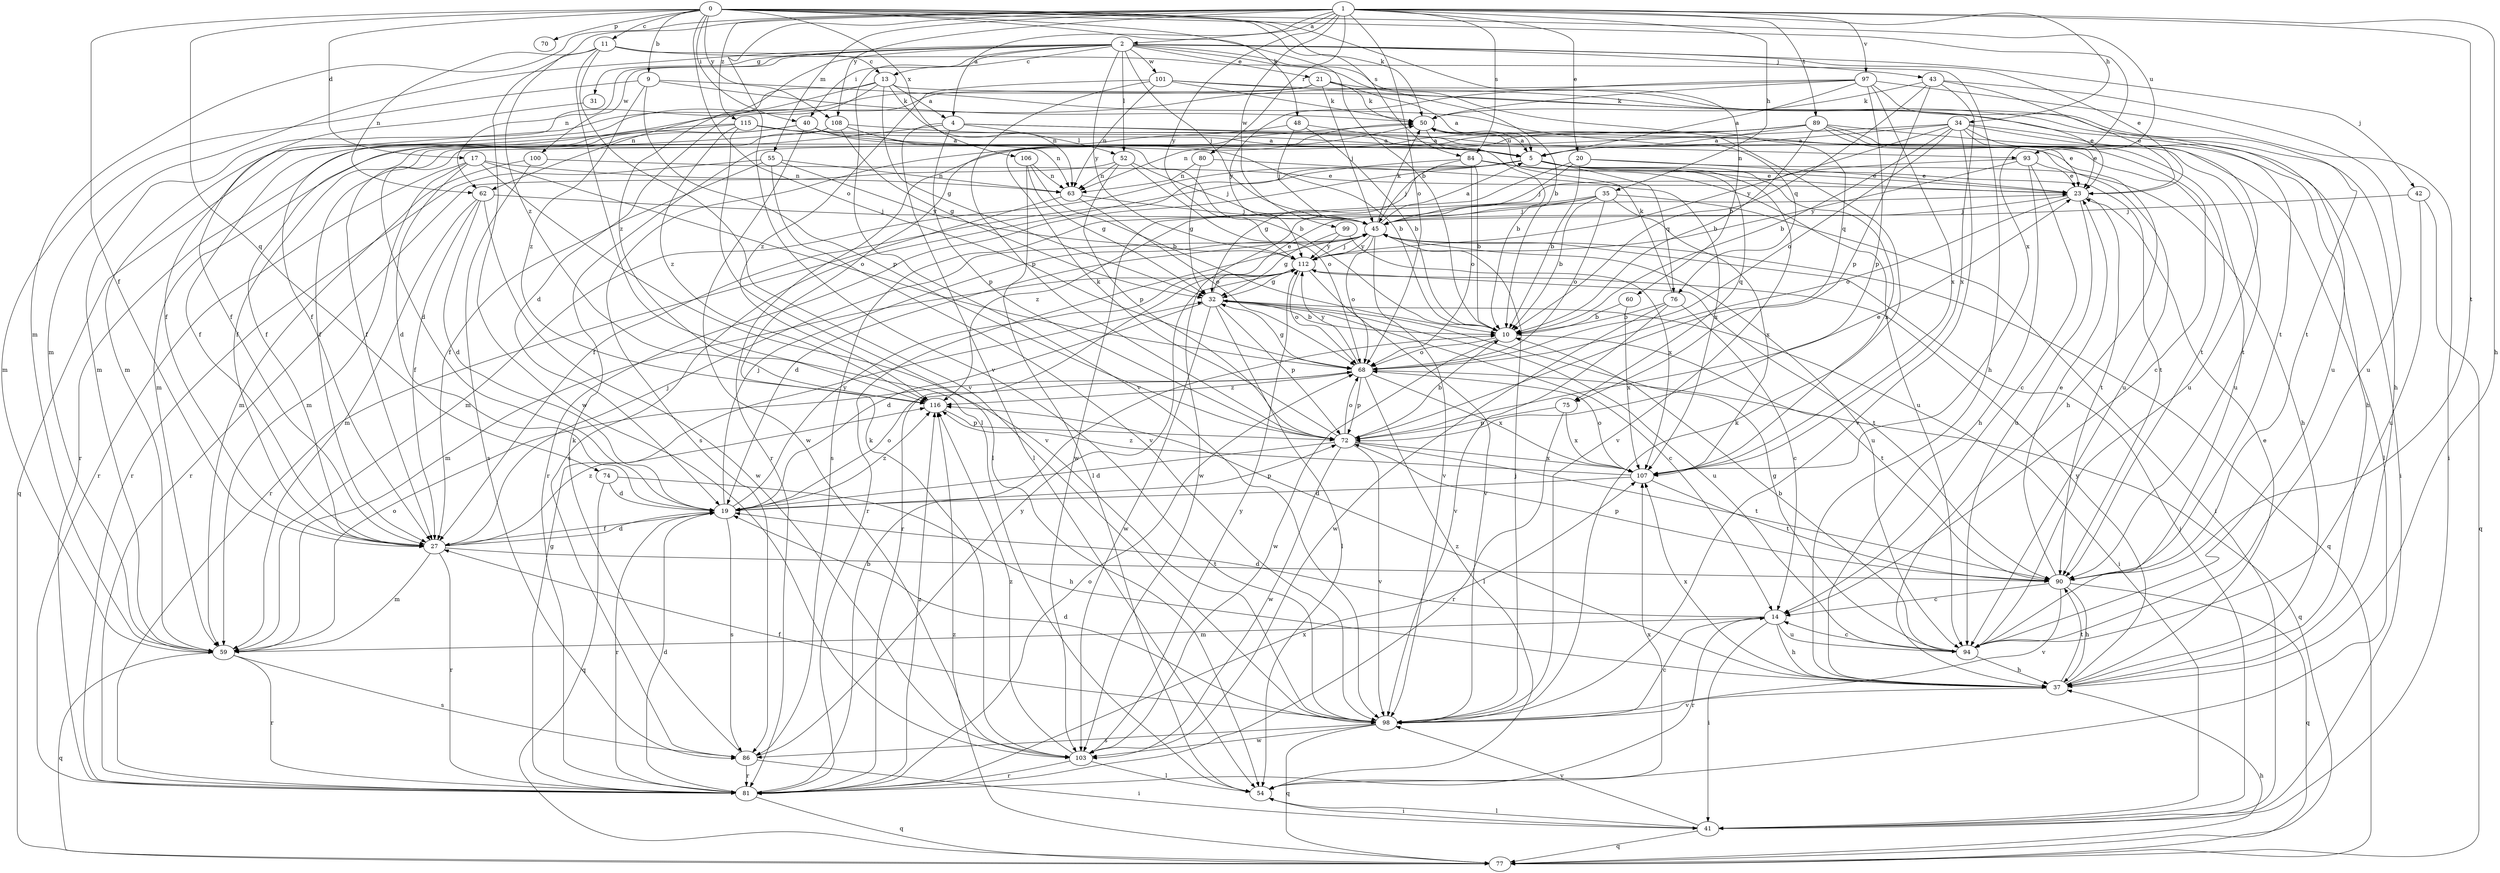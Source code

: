 strict digraph  {
0;
1;
2;
4;
5;
9;
10;
11;
13;
14;
17;
19;
20;
21;
23;
27;
31;
32;
34;
35;
37;
40;
41;
42;
43;
45;
48;
50;
52;
54;
55;
59;
60;
62;
63;
68;
70;
72;
74;
75;
76;
77;
80;
81;
84;
86;
89;
90;
93;
94;
97;
98;
99;
100;
101;
103;
106;
107;
108;
112;
115;
116;
0 -> 9  [label=b];
0 -> 10  [label=b];
0 -> 11  [label=c];
0 -> 17  [label=d];
0 -> 27  [label=f];
0 -> 40  [label=i];
0 -> 48  [label=k];
0 -> 50  [label=k];
0 -> 60  [label=n];
0 -> 68  [label=o];
0 -> 70  [label=p];
0 -> 74  [label=q];
0 -> 84  [label=s];
0 -> 93  [label=u];
0 -> 106  [label=x];
0 -> 107  [label=x];
0 -> 108  [label=y];
1 -> 2  [label=a];
1 -> 4  [label=a];
1 -> 20  [label=e];
1 -> 34  [label=h];
1 -> 35  [label=h];
1 -> 37  [label=h];
1 -> 55  [label=m];
1 -> 59  [label=m];
1 -> 68  [label=o];
1 -> 80  [label=r];
1 -> 84  [label=s];
1 -> 89  [label=t];
1 -> 90  [label=t];
1 -> 97  [label=v];
1 -> 98  [label=v];
1 -> 99  [label=w];
1 -> 108  [label=y];
1 -> 112  [label=y];
1 -> 115  [label=z];
1 -> 116  [label=z];
2 -> 10  [label=b];
2 -> 13  [label=c];
2 -> 21  [label=e];
2 -> 23  [label=e];
2 -> 31  [label=g];
2 -> 40  [label=i];
2 -> 42  [label=j];
2 -> 43  [label=j];
2 -> 45  [label=j];
2 -> 52  [label=l];
2 -> 59  [label=m];
2 -> 62  [label=n];
2 -> 75  [label=q];
2 -> 98  [label=v];
2 -> 100  [label=w];
2 -> 101  [label=w];
2 -> 112  [label=y];
2 -> 116  [label=z];
4 -> 27  [label=f];
4 -> 37  [label=h];
4 -> 52  [label=l];
4 -> 54  [label=l];
4 -> 72  [label=p];
4 -> 93  [label=u];
5 -> 23  [label=e];
5 -> 27  [label=f];
5 -> 32  [label=g];
5 -> 59  [label=m];
5 -> 75  [label=q];
5 -> 76  [label=q];
5 -> 81  [label=r];
5 -> 90  [label=t];
5 -> 98  [label=v];
5 -> 107  [label=x];
9 -> 50  [label=k];
9 -> 59  [label=m];
9 -> 72  [label=p];
9 -> 76  [label=q];
9 -> 116  [label=z];
10 -> 68  [label=o];
10 -> 90  [label=t];
10 -> 103  [label=w];
11 -> 13  [label=c];
11 -> 37  [label=h];
11 -> 54  [label=l];
11 -> 62  [label=n];
11 -> 98  [label=v];
11 -> 103  [label=w];
13 -> 4  [label=a];
13 -> 27  [label=f];
13 -> 32  [label=g];
13 -> 59  [label=m];
13 -> 62  [label=n];
13 -> 63  [label=n];
13 -> 90  [label=t];
14 -> 19  [label=d];
14 -> 37  [label=h];
14 -> 41  [label=i];
14 -> 59  [label=m];
14 -> 81  [label=r];
14 -> 94  [label=u];
17 -> 19  [label=d];
17 -> 59  [label=m];
17 -> 63  [label=n];
17 -> 68  [label=o];
17 -> 81  [label=r];
17 -> 98  [label=v];
19 -> 27  [label=f];
19 -> 45  [label=j];
19 -> 68  [label=o];
19 -> 72  [label=p];
19 -> 81  [label=r];
19 -> 86  [label=s];
19 -> 112  [label=y];
19 -> 116  [label=z];
20 -> 10  [label=b];
20 -> 23  [label=e];
20 -> 37  [label=h];
20 -> 45  [label=j];
20 -> 103  [label=w];
21 -> 5  [label=a];
21 -> 19  [label=d];
21 -> 37  [label=h];
21 -> 45  [label=j];
21 -> 50  [label=k];
21 -> 59  [label=m];
23 -> 45  [label=j];
23 -> 68  [label=o];
23 -> 90  [label=t];
23 -> 94  [label=u];
27 -> 19  [label=d];
27 -> 45  [label=j];
27 -> 59  [label=m];
27 -> 81  [label=r];
27 -> 90  [label=t];
27 -> 116  [label=z];
31 -> 27  [label=f];
32 -> 10  [label=b];
32 -> 14  [label=c];
32 -> 19  [label=d];
32 -> 23  [label=e];
32 -> 41  [label=i];
32 -> 54  [label=l];
32 -> 72  [label=p];
32 -> 94  [label=u];
32 -> 103  [label=w];
34 -> 5  [label=a];
34 -> 10  [label=b];
34 -> 23  [label=e];
34 -> 27  [label=f];
34 -> 37  [label=h];
34 -> 41  [label=i];
34 -> 68  [label=o];
34 -> 94  [label=u];
34 -> 98  [label=v];
34 -> 112  [label=y];
35 -> 10  [label=b];
35 -> 41  [label=i];
35 -> 45  [label=j];
35 -> 68  [label=o];
35 -> 103  [label=w];
35 -> 107  [label=x];
35 -> 116  [label=z];
37 -> 23  [label=e];
37 -> 90  [label=t];
37 -> 98  [label=v];
37 -> 107  [label=x];
37 -> 112  [label=y];
37 -> 116  [label=z];
40 -> 5  [label=a];
40 -> 10  [label=b];
40 -> 27  [label=f];
40 -> 63  [label=n];
40 -> 81  [label=r];
40 -> 103  [label=w];
41 -> 45  [label=j];
41 -> 54  [label=l];
41 -> 77  [label=q];
41 -> 98  [label=v];
42 -> 45  [label=j];
42 -> 77  [label=q];
42 -> 94  [label=u];
43 -> 10  [label=b];
43 -> 23  [label=e];
43 -> 50  [label=k];
43 -> 72  [label=p];
43 -> 94  [label=u];
43 -> 107  [label=x];
45 -> 5  [label=a];
45 -> 19  [label=d];
45 -> 50  [label=k];
45 -> 68  [label=o];
45 -> 77  [label=q];
45 -> 81  [label=r];
45 -> 94  [label=u];
45 -> 98  [label=v];
45 -> 112  [label=y];
48 -> 5  [label=a];
48 -> 10  [label=b];
48 -> 19  [label=d];
48 -> 45  [label=j];
50 -> 5  [label=a];
50 -> 10  [label=b];
50 -> 23  [label=e];
52 -> 45  [label=j];
52 -> 63  [label=n];
52 -> 68  [label=o];
52 -> 72  [label=p];
52 -> 81  [label=r];
54 -> 41  [label=i];
54 -> 107  [label=x];
55 -> 27  [label=f];
55 -> 63  [label=n];
55 -> 81  [label=r];
55 -> 98  [label=v];
55 -> 112  [label=y];
59 -> 68  [label=o];
59 -> 77  [label=q];
59 -> 81  [label=r];
59 -> 86  [label=s];
60 -> 10  [label=b];
60 -> 107  [label=x];
62 -> 19  [label=d];
62 -> 27  [label=f];
62 -> 45  [label=j];
62 -> 59  [label=m];
62 -> 103  [label=w];
63 -> 45  [label=j];
63 -> 68  [label=o];
63 -> 81  [label=r];
68 -> 32  [label=g];
68 -> 54  [label=l];
68 -> 72  [label=p];
68 -> 77  [label=q];
68 -> 107  [label=x];
68 -> 112  [label=y];
68 -> 116  [label=z];
72 -> 10  [label=b];
72 -> 19  [label=d];
72 -> 23  [label=e];
72 -> 50  [label=k];
72 -> 68  [label=o];
72 -> 90  [label=t];
72 -> 98  [label=v];
72 -> 103  [label=w];
72 -> 107  [label=x];
74 -> 19  [label=d];
74 -> 37  [label=h];
74 -> 77  [label=q];
75 -> 72  [label=p];
75 -> 81  [label=r];
75 -> 107  [label=x];
76 -> 10  [label=b];
76 -> 14  [label=c];
76 -> 50  [label=k];
76 -> 98  [label=v];
76 -> 103  [label=w];
77 -> 37  [label=h];
77 -> 116  [label=z];
80 -> 32  [label=g];
80 -> 63  [label=n];
80 -> 107  [label=x];
81 -> 10  [label=b];
81 -> 19  [label=d];
81 -> 32  [label=g];
81 -> 68  [label=o];
81 -> 77  [label=q];
81 -> 107  [label=x];
81 -> 116  [label=z];
84 -> 10  [label=b];
84 -> 23  [label=e];
84 -> 45  [label=j];
84 -> 68  [label=o];
84 -> 86  [label=s];
84 -> 94  [label=u];
86 -> 41  [label=i];
86 -> 50  [label=k];
86 -> 81  [label=r];
86 -> 112  [label=y];
89 -> 5  [label=a];
89 -> 10  [label=b];
89 -> 14  [label=c];
89 -> 54  [label=l];
89 -> 63  [label=n];
89 -> 81  [label=r];
89 -> 86  [label=s];
89 -> 90  [label=t];
89 -> 94  [label=u];
90 -> 14  [label=c];
90 -> 23  [label=e];
90 -> 37  [label=h];
90 -> 72  [label=p];
90 -> 77  [label=q];
90 -> 98  [label=v];
93 -> 14  [label=c];
93 -> 23  [label=e];
93 -> 37  [label=h];
93 -> 86  [label=s];
93 -> 112  [label=y];
94 -> 10  [label=b];
94 -> 14  [label=c];
94 -> 32  [label=g];
94 -> 37  [label=h];
97 -> 5  [label=a];
97 -> 27  [label=f];
97 -> 41  [label=i];
97 -> 50  [label=k];
97 -> 72  [label=p];
97 -> 90  [label=t];
97 -> 107  [label=x];
97 -> 112  [label=y];
98 -> 14  [label=c];
98 -> 19  [label=d];
98 -> 27  [label=f];
98 -> 45  [label=j];
98 -> 50  [label=k];
98 -> 77  [label=q];
98 -> 86  [label=s];
98 -> 103  [label=w];
99 -> 32  [label=g];
99 -> 107  [label=x];
99 -> 112  [label=y];
100 -> 23  [label=e];
100 -> 59  [label=m];
100 -> 86  [label=s];
101 -> 23  [label=e];
101 -> 50  [label=k];
101 -> 63  [label=n];
101 -> 72  [label=p];
101 -> 94  [label=u];
101 -> 116  [label=z];
103 -> 50  [label=k];
103 -> 54  [label=l];
103 -> 81  [label=r];
103 -> 112  [label=y];
103 -> 116  [label=z];
106 -> 10  [label=b];
106 -> 32  [label=g];
106 -> 54  [label=l];
106 -> 63  [label=n];
107 -> 19  [label=d];
107 -> 68  [label=o];
107 -> 90  [label=t];
107 -> 116  [label=z];
108 -> 5  [label=a];
108 -> 10  [label=b];
108 -> 27  [label=f];
108 -> 32  [label=g];
108 -> 59  [label=m];
112 -> 32  [label=g];
112 -> 45  [label=j];
112 -> 59  [label=m];
112 -> 68  [label=o];
112 -> 81  [label=r];
112 -> 90  [label=t];
112 -> 98  [label=v];
115 -> 5  [label=a];
115 -> 27  [label=f];
115 -> 54  [label=l];
115 -> 77  [label=q];
115 -> 90  [label=t];
115 -> 94  [label=u];
115 -> 116  [label=z];
116 -> 72  [label=p];
}
